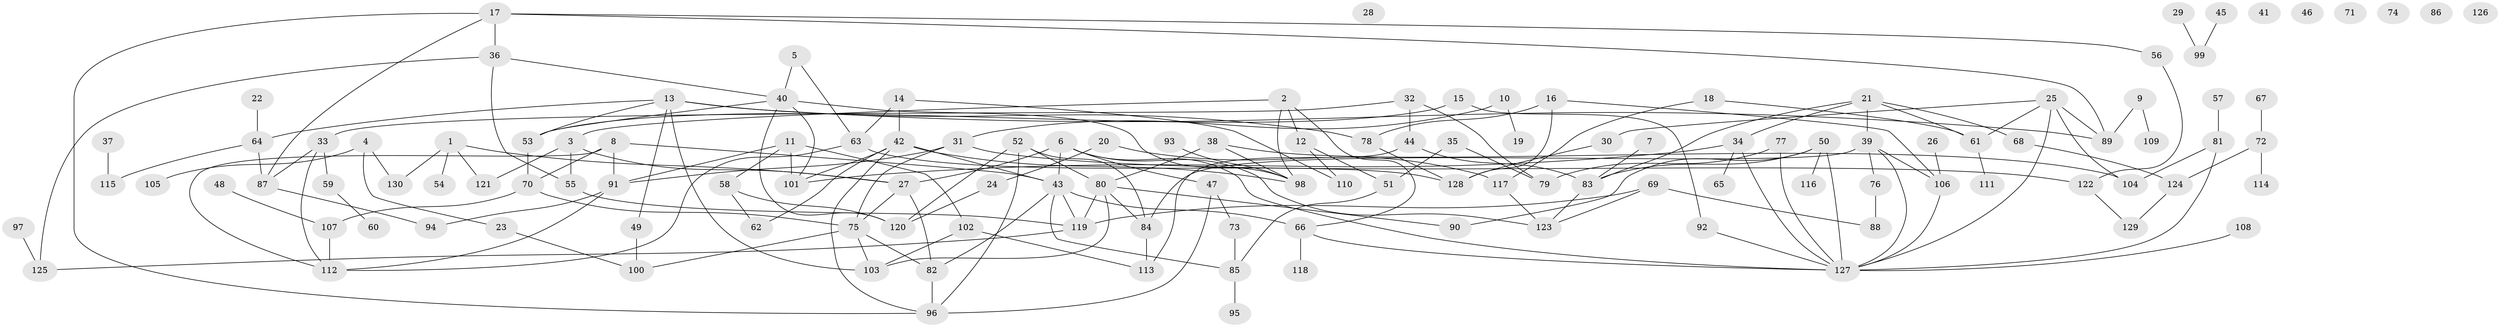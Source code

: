 // Generated by graph-tools (version 1.1) at 2025/40/03/09/25 04:40:26]
// undirected, 130 vertices, 187 edges
graph export_dot {
graph [start="1"]
  node [color=gray90,style=filled];
  1;
  2;
  3;
  4;
  5;
  6;
  7;
  8;
  9;
  10;
  11;
  12;
  13;
  14;
  15;
  16;
  17;
  18;
  19;
  20;
  21;
  22;
  23;
  24;
  25;
  26;
  27;
  28;
  29;
  30;
  31;
  32;
  33;
  34;
  35;
  36;
  37;
  38;
  39;
  40;
  41;
  42;
  43;
  44;
  45;
  46;
  47;
  48;
  49;
  50;
  51;
  52;
  53;
  54;
  55;
  56;
  57;
  58;
  59;
  60;
  61;
  62;
  63;
  64;
  65;
  66;
  67;
  68;
  69;
  70;
  71;
  72;
  73;
  74;
  75;
  76;
  77;
  78;
  79;
  80;
  81;
  82;
  83;
  84;
  85;
  86;
  87;
  88;
  89;
  90;
  91;
  92;
  93;
  94;
  95;
  96;
  97;
  98;
  99;
  100;
  101;
  102;
  103;
  104;
  105;
  106;
  107;
  108;
  109;
  110;
  111;
  112;
  113;
  114;
  115;
  116;
  117;
  118;
  119;
  120;
  121;
  122;
  123;
  124;
  125;
  126;
  127;
  128;
  129;
  130;
  1 -- 27;
  1 -- 54;
  1 -- 121;
  1 -- 130;
  2 -- 3;
  2 -- 12;
  2 -- 66;
  2 -- 98;
  3 -- 27;
  3 -- 55;
  3 -- 121;
  4 -- 23;
  4 -- 105;
  4 -- 130;
  5 -- 40;
  5 -- 63;
  6 -- 27;
  6 -- 43;
  6 -- 47;
  6 -- 123;
  6 -- 127;
  7 -- 83;
  8 -- 43;
  8 -- 70;
  8 -- 91;
  8 -- 112;
  9 -- 89;
  9 -- 109;
  10 -- 19;
  10 -- 31;
  11 -- 58;
  11 -- 91;
  11 -- 101;
  11 -- 102;
  12 -- 51;
  12 -- 110;
  13 -- 49;
  13 -- 53;
  13 -- 64;
  13 -- 78;
  13 -- 89;
  13 -- 103;
  14 -- 42;
  14 -- 63;
  14 -- 110;
  15 -- 53;
  15 -- 92;
  16 -- 78;
  16 -- 106;
  16 -- 128;
  17 -- 36;
  17 -- 56;
  17 -- 87;
  17 -- 89;
  17 -- 96;
  18 -- 61;
  18 -- 117;
  20 -- 24;
  20 -- 117;
  21 -- 34;
  21 -- 39;
  21 -- 61;
  21 -- 68;
  21 -- 83;
  22 -- 64;
  23 -- 100;
  24 -- 120;
  25 -- 30;
  25 -- 61;
  25 -- 89;
  25 -- 104;
  25 -- 127;
  26 -- 106;
  27 -- 75;
  27 -- 82;
  29 -- 99;
  30 -- 128;
  31 -- 75;
  31 -- 91;
  31 -- 122;
  32 -- 33;
  32 -- 44;
  32 -- 79;
  33 -- 59;
  33 -- 87;
  33 -- 112;
  34 -- 65;
  34 -- 101;
  34 -- 127;
  35 -- 51;
  35 -- 79;
  36 -- 40;
  36 -- 55;
  36 -- 125;
  37 -- 115;
  38 -- 80;
  38 -- 98;
  38 -- 104;
  39 -- 76;
  39 -- 84;
  39 -- 106;
  39 -- 127;
  40 -- 53;
  40 -- 98;
  40 -- 101;
  40 -- 120;
  42 -- 43;
  42 -- 62;
  42 -- 96;
  42 -- 98;
  42 -- 101;
  43 -- 66;
  43 -- 82;
  43 -- 85;
  43 -- 119;
  44 -- 83;
  44 -- 113;
  45 -- 99;
  47 -- 73;
  47 -- 96;
  48 -- 107;
  49 -- 100;
  50 -- 83;
  50 -- 90;
  50 -- 116;
  50 -- 127;
  51 -- 85;
  52 -- 80;
  52 -- 84;
  52 -- 96;
  52 -- 120;
  53 -- 70;
  55 -- 119;
  56 -- 122;
  57 -- 81;
  58 -- 62;
  58 -- 120;
  59 -- 60;
  61 -- 111;
  63 -- 112;
  63 -- 128;
  64 -- 87;
  64 -- 115;
  66 -- 118;
  66 -- 127;
  67 -- 72;
  68 -- 124;
  69 -- 88;
  69 -- 119;
  69 -- 123;
  70 -- 75;
  70 -- 107;
  72 -- 114;
  72 -- 124;
  73 -- 85;
  75 -- 82;
  75 -- 100;
  75 -- 103;
  76 -- 88;
  77 -- 79;
  77 -- 127;
  78 -- 128;
  80 -- 84;
  80 -- 90;
  80 -- 103;
  80 -- 119;
  81 -- 104;
  81 -- 127;
  82 -- 96;
  83 -- 123;
  84 -- 113;
  85 -- 95;
  87 -- 94;
  91 -- 94;
  91 -- 112;
  92 -- 127;
  93 -- 98;
  97 -- 125;
  102 -- 103;
  102 -- 113;
  106 -- 127;
  107 -- 112;
  108 -- 127;
  117 -- 123;
  119 -- 125;
  122 -- 129;
  124 -- 129;
}
